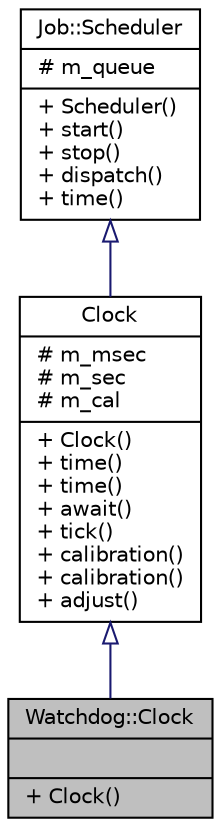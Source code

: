 digraph "Watchdog::Clock"
{
  edge [fontname="Helvetica",fontsize="10",labelfontname="Helvetica",labelfontsize="10"];
  node [fontname="Helvetica",fontsize="10",shape=record];
  Node1 [label="{Watchdog::Clock\n||+ Clock()\l}",height=0.2,width=0.4,color="black", fillcolor="grey75", style="filled", fontcolor="black"];
  Node2 -> Node1 [dir="back",color="midnightblue",fontsize="10",style="solid",arrowtail="onormal",fontname="Helvetica"];
  Node2 [label="{Clock\n|# m_msec\l# m_sec\l# m_cal\l|+ Clock()\l+ time()\l+ time()\l+ await()\l+ tick()\l+ calibration()\l+ calibration()\l+ adjust()\l}",height=0.2,width=0.4,color="black", fillcolor="white", style="filled",URL="$df/d45/classClock.html"];
  Node3 -> Node2 [dir="back",color="midnightblue",fontsize="10",style="solid",arrowtail="onormal",fontname="Helvetica"];
  Node3 [label="{Job::Scheduler\n|# m_queue\l|+ Scheduler()\l+ start()\l+ stop()\l+ dispatch()\l+ time()\l}",height=0.2,width=0.4,color="black", fillcolor="white", style="filled",URL="$d0/d85/classJob_1_1Scheduler.html"];
}
